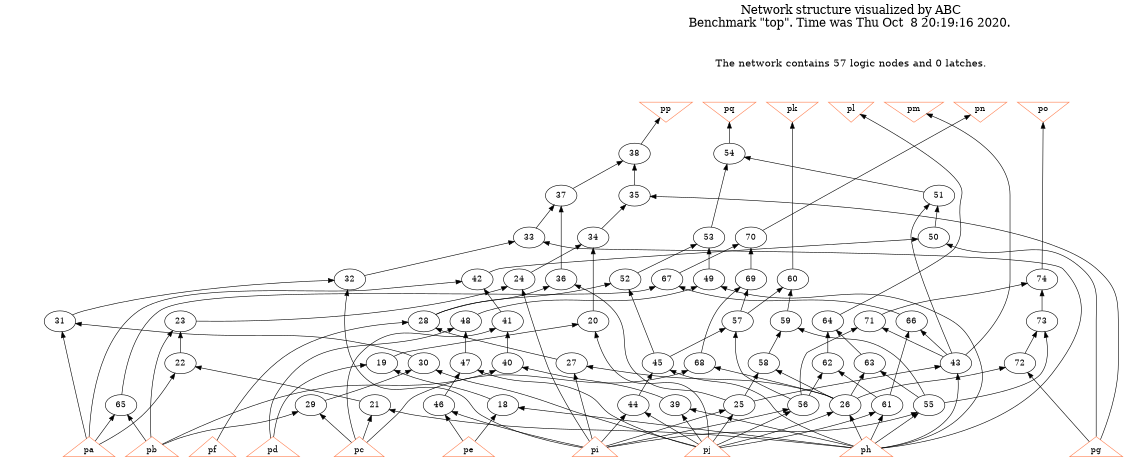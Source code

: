 # Network structure generated by ABC

digraph network {
size = "7.5,10";
center = true;
edge [dir = back];

{
  node [shape = plaintext];
  edge [style = invis];
  LevelTitle1 [label=""];
  LevelTitle2 [label=""];
  Level8 [label = ""];
  Level7 [label = ""];
  Level6 [label = ""];
  Level5 [label = ""];
  Level4 [label = ""];
  Level3 [label = ""];
  Level2 [label = ""];
  Level1 [label = ""];
  Level0 [label = ""];
  LevelTitle1 ->  LevelTitle2 ->  Level8 ->  Level7 ->  Level6 ->  Level5 ->  Level4 ->  Level3 ->  Level2 ->  Level1 ->  Level0;
}

{
  rank = same;
  LevelTitle1;
  title1 [shape=plaintext,
          fontsize=20,
          fontname = "Times-Roman",
          label="Network structure visualized by ABC\nBenchmark \"top\". Time was Thu Oct  8 20:19:16 2020. "
         ];
}

{
  rank = same;
  LevelTitle2;
  title2 [shape=plaintext,
          fontsize=18,
          fontname = "Times-Roman",
          label="The network contains 57 logic nodes and 0 latches.\n"
         ];
}

{
  rank = same;
  Level8;
  Node11 [label = "pp", shape = invtriangle, color = coral, fillcolor = coral];
  Node12 [label = "pq", shape = invtriangle, color = coral, fillcolor = coral];
  Node13 [label = "pk", shape = invtriangle, color = coral, fillcolor = coral];
  Node14 [label = "pl", shape = invtriangle, color = coral, fillcolor = coral];
  Node15 [label = "pm", shape = invtriangle, color = coral, fillcolor = coral];
  Node16 [label = "pn", shape = invtriangle, color = coral, fillcolor = coral];
  Node17 [label = "po", shape = invtriangle, color = coral, fillcolor = coral];
}

{
  rank = same;
  Level7;
  Node38 [label = "38\n", shape = ellipse];
  Node54 [label = "54\n", shape = ellipse];
}

{
  rank = same;
  Level6;
  Node35 [label = "35\n", shape = ellipse];
  Node37 [label = "37\n", shape = ellipse];
  Node51 [label = "51\n", shape = ellipse];
}

{
  rank = same;
  Level5;
  Node33 [label = "33\n", shape = ellipse];
  Node34 [label = "34\n", shape = ellipse];
  Node50 [label = "50\n", shape = ellipse];
  Node53 [label = "53\n", shape = ellipse];
  Node70 [label = "70\n", shape = ellipse];
}

{
  rank = same;
  Level4;
  Node24 [label = "24\n", shape = ellipse];
  Node32 [label = "32\n", shape = ellipse];
  Node36 [label = "36\n", shape = ellipse];
  Node42 [label = "42\n", shape = ellipse];
  Node49 [label = "49\n", shape = ellipse];
  Node52 [label = "52\n", shape = ellipse];
  Node60 [label = "60\n", shape = ellipse];
  Node67 [label = "67\n", shape = ellipse];
  Node69 [label = "69\n", shape = ellipse];
  Node74 [label = "74\n", shape = ellipse];
}

{
  rank = same;
  Level3;
  Node20 [label = "20\n", shape = ellipse];
  Node23 [label = "23\n", shape = ellipse];
  Node28 [label = "28\n", shape = ellipse];
  Node31 [label = "31\n", shape = ellipse];
  Node41 [label = "41\n", shape = ellipse];
  Node48 [label = "48\n", shape = ellipse];
  Node57 [label = "57\n", shape = ellipse];
  Node59 [label = "59\n", shape = ellipse];
  Node64 [label = "64\n", shape = ellipse];
  Node66 [label = "66\n", shape = ellipse];
  Node71 [label = "71\n", shape = ellipse];
  Node73 [label = "73\n", shape = ellipse];
}

{
  rank = same;
  Level2;
  Node19 [label = "19\n", shape = ellipse];
  Node22 [label = "22\n", shape = ellipse];
  Node27 [label = "27\n", shape = ellipse];
  Node30 [label = "30\n", shape = ellipse];
  Node40 [label = "40\n", shape = ellipse];
  Node43 [label = "43\n", shape = ellipse];
  Node45 [label = "45\n", shape = ellipse];
  Node47 [label = "47\n", shape = ellipse];
  Node58 [label = "58\n", shape = ellipse];
  Node62 [label = "62\n", shape = ellipse];
  Node63 [label = "63\n", shape = ellipse];
  Node68 [label = "68\n", shape = ellipse];
  Node72 [label = "72\n", shape = ellipse];
}

{
  rank = same;
  Level1;
  Node18 [label = "18\n", shape = ellipse];
  Node21 [label = "21\n", shape = ellipse];
  Node25 [label = "25\n", shape = ellipse];
  Node26 [label = "26\n", shape = ellipse];
  Node29 [label = "29\n", shape = ellipse];
  Node39 [label = "39\n", shape = ellipse];
  Node44 [label = "44\n", shape = ellipse];
  Node46 [label = "46\n", shape = ellipse];
  Node55 [label = "55\n", shape = ellipse];
  Node56 [label = "56\n", shape = ellipse];
  Node61 [label = "61\n", shape = ellipse];
  Node65 [label = "65\n", shape = ellipse];
}

{
  rank = same;
  Level0;
  Node1 [label = "pa", shape = triangle, color = coral, fillcolor = coral];
  Node2 [label = "pb", shape = triangle, color = coral, fillcolor = coral];
  Node3 [label = "pc", shape = triangle, color = coral, fillcolor = coral];
  Node4 [label = "pd", shape = triangle, color = coral, fillcolor = coral];
  Node5 [label = "pe", shape = triangle, color = coral, fillcolor = coral];
  Node6 [label = "pf", shape = triangle, color = coral, fillcolor = coral];
  Node7 [label = "pg", shape = triangle, color = coral, fillcolor = coral];
  Node8 [label = "ph", shape = triangle, color = coral, fillcolor = coral];
  Node9 [label = "pi", shape = triangle, color = coral, fillcolor = coral];
  Node10 [label = "pj", shape = triangle, color = coral, fillcolor = coral];
}

title1 -> title2 [style = invis];
title2 -> Node11 [style = invis];
title2 -> Node12 [style = invis];
title2 -> Node13 [style = invis];
title2 -> Node14 [style = invis];
title2 -> Node15 [style = invis];
title2 -> Node16 [style = invis];
title2 -> Node17 [style = invis];
Node11 -> Node12 [style = invis];
Node12 -> Node13 [style = invis];
Node13 -> Node14 [style = invis];
Node14 -> Node15 [style = invis];
Node15 -> Node16 [style = invis];
Node16 -> Node17 [style = invis];
Node11 -> Node38 [style = solid];
Node12 -> Node54 [style = solid];
Node13 -> Node60 [style = solid];
Node14 -> Node64 [style = solid];
Node15 -> Node43 [style = solid];
Node16 -> Node70 [style = solid];
Node17 -> Node74 [style = solid];
Node18 -> Node5 [style = solid];
Node18 -> Node8 [style = solid];
Node19 -> Node4 [style = solid];
Node19 -> Node18 [style = solid];
Node20 -> Node10 [style = solid];
Node20 -> Node19 [style = solid];
Node21 -> Node3 [style = solid];
Node21 -> Node8 [style = solid];
Node22 -> Node1 [style = solid];
Node22 -> Node21 [style = solid];
Node23 -> Node2 [style = solid];
Node23 -> Node22 [style = solid];
Node24 -> Node9 [style = solid];
Node24 -> Node23 [style = solid];
Node25 -> Node9 [style = solid];
Node25 -> Node10 [style = solid];
Node26 -> Node8 [style = solid];
Node26 -> Node10 [style = solid];
Node27 -> Node9 [style = solid];
Node27 -> Node26 [style = solid];
Node28 -> Node6 [style = solid];
Node28 -> Node27 [style = solid];
Node29 -> Node2 [style = solid];
Node29 -> Node3 [style = solid];
Node30 -> Node10 [style = solid];
Node30 -> Node29 [style = solid];
Node31 -> Node1 [style = solid];
Node31 -> Node30 [style = solid];
Node32 -> Node9 [style = solid];
Node32 -> Node31 [style = solid];
Node33 -> Node8 [style = solid];
Node33 -> Node32 [style = solid];
Node34 -> Node20 [style = solid];
Node34 -> Node24 [style = solid];
Node35 -> Node7 [style = solid];
Node35 -> Node34 [style = solid];
Node36 -> Node25 [style = solid];
Node36 -> Node28 [style = solid];
Node37 -> Node33 [style = solid];
Node37 -> Node36 [style = solid];
Node38 -> Node35 [style = solid];
Node38 -> Node37 [style = solid];
Node39 -> Node8 [style = solid];
Node39 -> Node10 [style = solid];
Node40 -> Node2 [style = solid];
Node40 -> Node39 [style = solid];
Node41 -> Node3 [style = solid];
Node41 -> Node40 [style = solid];
Node42 -> Node1 [style = solid];
Node42 -> Node41 [style = solid];
Node43 -> Node8 [style = solid];
Node43 -> Node25 [style = solid];
Node44 -> Node9 [style = solid];
Node44 -> Node10 [style = solid];
Node45 -> Node8 [style = solid];
Node45 -> Node44 [style = solid];
Node46 -> Node5 [style = solid];
Node46 -> Node9 [style = solid];
Node47 -> Node10 [style = solid];
Node47 -> Node46 [style = solid];
Node48 -> Node4 [style = solid];
Node48 -> Node47 [style = solid];
Node49 -> Node8 [style = solid];
Node49 -> Node48 [style = solid];
Node50 -> Node7 [style = solid];
Node50 -> Node42 [style = solid];
Node51 -> Node43 [style = solid];
Node51 -> Node50 [style = solid];
Node52 -> Node28 [style = solid];
Node52 -> Node45 [style = solid];
Node53 -> Node49 [style = solid];
Node53 -> Node52 [style = solid];
Node54 -> Node51 [style = solid];
Node54 -> Node53 [style = solid];
Node55 -> Node8 [style = solid];
Node55 -> Node9 [style = solid];
Node56 -> Node9 [style = solid];
Node56 -> Node10 [style = solid];
Node57 -> Node45 [style = solid];
Node57 -> Node56 [style = solid];
Node58 -> Node25 [style = solid];
Node58 -> Node26 [style = solid];
Node59 -> Node55 [style = solid];
Node59 -> Node58 [style = solid];
Node60 -> Node57 [style = solid];
Node60 -> Node59 [style = solid];
Node61 -> Node8 [style = solid];
Node61 -> Node10 [style = solid];
Node62 -> Node56 [style = solid];
Node62 -> Node61 [style = solid];
Node63 -> Node26 [style = solid];
Node63 -> Node55 [style = solid];
Node64 -> Node62 [style = solid];
Node64 -> Node63 [style = solid];
Node65 -> Node1 [style = solid];
Node65 -> Node2 [style = solid];
Node66 -> Node43 [style = solid];
Node66 -> Node61 [style = solid];
Node67 -> Node65 [style = solid];
Node67 -> Node66 [style = solid];
Node68 -> Node3 [style = solid];
Node68 -> Node26 [style = solid];
Node69 -> Node57 [style = solid];
Node69 -> Node68 [style = solid];
Node70 -> Node67 [style = solid];
Node70 -> Node69 [style = solid];
Node71 -> Node43 [style = solid];
Node71 -> Node56 [style = solid];
Node72 -> Node7 [style = solid];
Node72 -> Node26 [style = solid];
Node73 -> Node55 [style = solid];
Node73 -> Node72 [style = solid];
Node74 -> Node71 [style = solid];
Node74 -> Node73 [style = solid];
}

